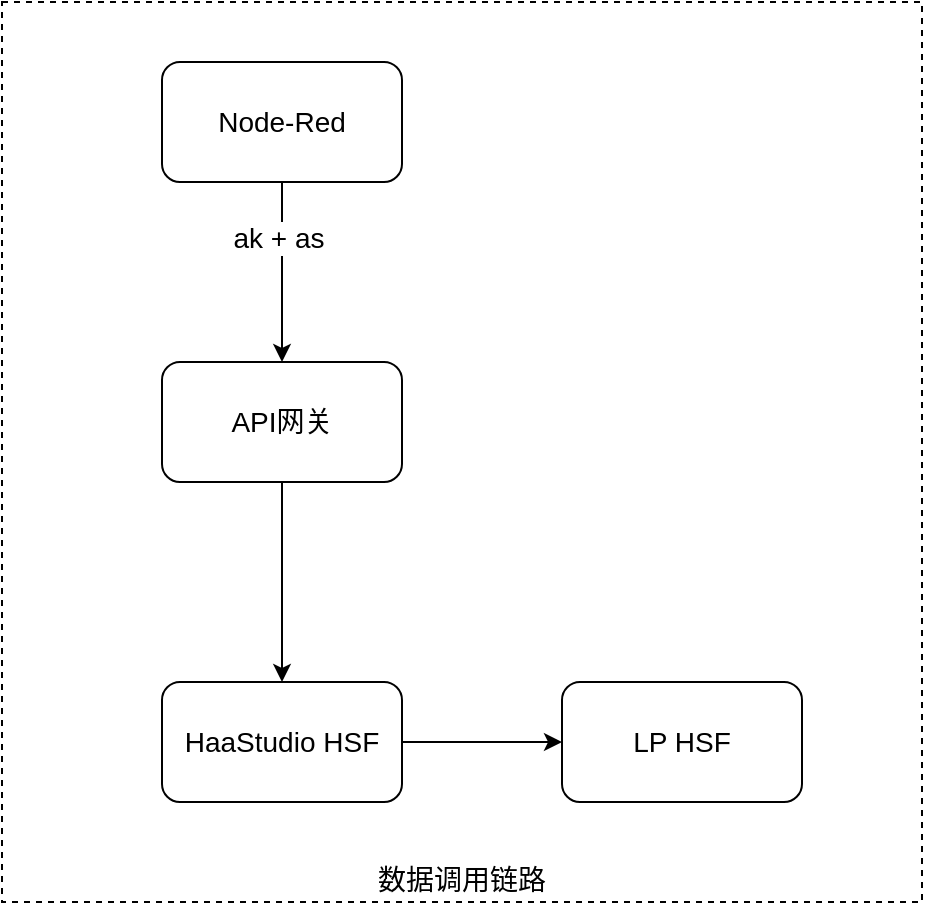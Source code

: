 <mxfile version="14.6.9" type="github">
  <diagram id="QtTd7y1f8K82799RmWL9" name="Page-1">
    <mxGraphModel dx="1298" dy="747" grid="1" gridSize="10" guides="1" tooltips="1" connect="1" arrows="1" fold="1" page="1" pageScale="1" pageWidth="827" pageHeight="1169" math="0" shadow="0">
      <root>
        <mxCell id="0" />
        <mxCell id="1" parent="0" />
        <mxCell id="bOASPBCjyHFlfKhIivsc-9" value="数据调用链路" style="rounded=0;whiteSpace=wrap;html=1;fontSize=14;dashed=1;verticalAlign=bottom;" vertex="1" parent="1">
          <mxGeometry x="170" y="110" width="460" height="450" as="geometry" />
        </mxCell>
        <mxCell id="bOASPBCjyHFlfKhIivsc-5" style="edgeStyle=orthogonalEdgeStyle;rounded=0;orthogonalLoop=1;jettySize=auto;html=1;entryX=0.5;entryY=0;entryDx=0;entryDy=0;fontSize=14;" edge="1" parent="1" source="bOASPBCjyHFlfKhIivsc-1" target="bOASPBCjyHFlfKhIivsc-2">
          <mxGeometry relative="1" as="geometry" />
        </mxCell>
        <mxCell id="bOASPBCjyHFlfKhIivsc-8" value="ak + as" style="edgeLabel;html=1;align=center;verticalAlign=middle;resizable=0;points=[];fontSize=14;" vertex="1" connectable="0" parent="bOASPBCjyHFlfKhIivsc-5">
          <mxGeometry x="-0.375" y="-2" relative="1" as="geometry">
            <mxPoint as="offset" />
          </mxGeometry>
        </mxCell>
        <mxCell id="bOASPBCjyHFlfKhIivsc-1" value="Node-Red" style="rounded=1;whiteSpace=wrap;html=1;fontSize=14;" vertex="1" parent="1">
          <mxGeometry x="250" y="140" width="120" height="60" as="geometry" />
        </mxCell>
        <mxCell id="bOASPBCjyHFlfKhIivsc-6" style="edgeStyle=orthogonalEdgeStyle;rounded=0;orthogonalLoop=1;jettySize=auto;html=1;entryX=0.5;entryY=0;entryDx=0;entryDy=0;fontSize=14;" edge="1" parent="1" source="bOASPBCjyHFlfKhIivsc-2" target="bOASPBCjyHFlfKhIivsc-3">
          <mxGeometry relative="1" as="geometry" />
        </mxCell>
        <mxCell id="bOASPBCjyHFlfKhIivsc-2" value="API网关" style="rounded=1;whiteSpace=wrap;html=1;fontSize=14;" vertex="1" parent="1">
          <mxGeometry x="250" y="290" width="120" height="60" as="geometry" />
        </mxCell>
        <mxCell id="bOASPBCjyHFlfKhIivsc-7" style="edgeStyle=orthogonalEdgeStyle;rounded=0;orthogonalLoop=1;jettySize=auto;html=1;entryX=0;entryY=0.5;entryDx=0;entryDy=0;fontSize=14;" edge="1" parent="1" source="bOASPBCjyHFlfKhIivsc-3" target="bOASPBCjyHFlfKhIivsc-4">
          <mxGeometry relative="1" as="geometry" />
        </mxCell>
        <mxCell id="bOASPBCjyHFlfKhIivsc-3" value="HaaStudio HSF" style="rounded=1;whiteSpace=wrap;html=1;fontSize=14;" vertex="1" parent="1">
          <mxGeometry x="250" y="450" width="120" height="60" as="geometry" />
        </mxCell>
        <mxCell id="bOASPBCjyHFlfKhIivsc-4" value="LP HSF" style="rounded=1;whiteSpace=wrap;html=1;fontSize=14;" vertex="1" parent="1">
          <mxGeometry x="450" y="450" width="120" height="60" as="geometry" />
        </mxCell>
      </root>
    </mxGraphModel>
  </diagram>
</mxfile>
